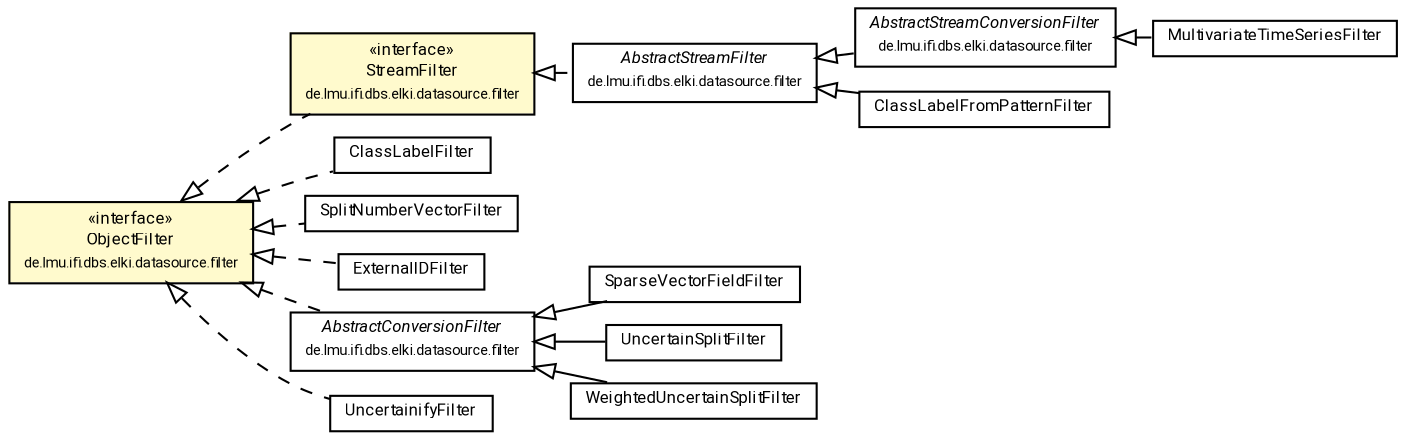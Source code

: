 #!/usr/local/bin/dot
#
# Class diagram 
# Generated by UMLGraph version R5_7_2-60-g0e99a6 (http://www.spinellis.gr/umlgraph/)
#

digraph G {
	graph [fontnames="svg"]
	edge [fontname="Roboto",fontsize=7,labelfontname="Roboto",labelfontsize=7,color="black"];
	node [fontname="Roboto",fontcolor="black",fontsize=8,shape=plaintext,margin=0,width=0,height=0];
	nodesep=0.15;
	ranksep=0.25;
	rankdir=LR;
	// de.lmu.ifi.dbs.elki.datasource.filter.ObjectFilter
	c720493 [label=<<table title="de.lmu.ifi.dbs.elki.datasource.filter.ObjectFilter" border="0" cellborder="1" cellspacing="0" cellpadding="2" bgcolor="LemonChiffon" href="../ObjectFilter.html" target="_parent">
		<tr><td><table border="0" cellspacing="0" cellpadding="1">
		<tr><td align="center" balign="center"> &#171;interface&#187; </td></tr>
		<tr><td align="center" balign="center"> <font face="Roboto">ObjectFilter</font> </td></tr>
		<tr><td align="center" balign="center"> <font face="Roboto" point-size="7.0">de.lmu.ifi.dbs.elki.datasource.filter</font> </td></tr>
		</table></td></tr>
		</table>>, URL="../ObjectFilter.html"];
	// de.lmu.ifi.dbs.elki.datasource.filter.StreamFilter
	c720494 [label=<<table title="de.lmu.ifi.dbs.elki.datasource.filter.StreamFilter" border="0" cellborder="1" cellspacing="0" cellpadding="2" bgcolor="LemonChiffon" href="../StreamFilter.html" target="_parent">
		<tr><td><table border="0" cellspacing="0" cellpadding="1">
		<tr><td align="center" balign="center"> &#171;interface&#187; </td></tr>
		<tr><td align="center" balign="center"> <font face="Roboto">StreamFilter</font> </td></tr>
		<tr><td align="center" balign="center"> <font face="Roboto" point-size="7.0">de.lmu.ifi.dbs.elki.datasource.filter</font> </td></tr>
		</table></td></tr>
		</table>>, URL="../StreamFilter.html"];
	// de.lmu.ifi.dbs.elki.datasource.filter.AbstractStreamFilter
	c721983 [label=<<table title="de.lmu.ifi.dbs.elki.datasource.filter.AbstractStreamFilter" border="0" cellborder="1" cellspacing="0" cellpadding="2" href="../AbstractStreamFilter.html" target="_parent">
		<tr><td><table border="0" cellspacing="0" cellpadding="1">
		<tr><td align="center" balign="center"> <font face="Roboto"><i>AbstractStreamFilter</i></font> </td></tr>
		<tr><td align="center" balign="center"> <font face="Roboto" point-size="7.0">de.lmu.ifi.dbs.elki.datasource.filter</font> </td></tr>
		</table></td></tr>
		</table>>, URL="../AbstractStreamFilter.html"];
	// de.lmu.ifi.dbs.elki.datasource.filter.AbstractStreamConversionFilter<I, O>
	c722009 [label=<<table title="de.lmu.ifi.dbs.elki.datasource.filter.AbstractStreamConversionFilter" border="0" cellborder="1" cellspacing="0" cellpadding="2" href="../AbstractStreamConversionFilter.html" target="_parent">
		<tr><td><table border="0" cellspacing="0" cellpadding="1">
		<tr><td align="center" balign="center"> <font face="Roboto"><i>AbstractStreamConversionFilter</i></font> </td></tr>
		<tr><td align="center" balign="center"> <font face="Roboto" point-size="7.0">de.lmu.ifi.dbs.elki.datasource.filter</font> </td></tr>
		</table></td></tr>
		</table>>, URL="../AbstractStreamConversionFilter.html"];
	// de.lmu.ifi.dbs.elki.datasource.filter.typeconversions.ClassLabelFilter
	c722021 [label=<<table title="de.lmu.ifi.dbs.elki.datasource.filter.typeconversions.ClassLabelFilter" border="0" cellborder="1" cellspacing="0" cellpadding="2" href="ClassLabelFilter.html" target="_parent">
		<tr><td><table border="0" cellspacing="0" cellpadding="1">
		<tr><td align="center" balign="center"> <font face="Roboto">ClassLabelFilter</font> </td></tr>
		</table></td></tr>
		</table>>, URL="ClassLabelFilter.html"];
	// de.lmu.ifi.dbs.elki.datasource.filter.typeconversions.SplitNumberVectorFilter<V extends de.lmu.ifi.dbs.elki.data.NumberVector>
	c722023 [label=<<table title="de.lmu.ifi.dbs.elki.datasource.filter.typeconversions.SplitNumberVectorFilter" border="0" cellborder="1" cellspacing="0" cellpadding="2" href="SplitNumberVectorFilter.html" target="_parent">
		<tr><td><table border="0" cellspacing="0" cellpadding="1">
		<tr><td align="center" balign="center"> <font face="Roboto">SplitNumberVectorFilter</font> </td></tr>
		</table></td></tr>
		</table>>, URL="SplitNumberVectorFilter.html"];
	// de.lmu.ifi.dbs.elki.datasource.filter.typeconversions.SparseVectorFieldFilter<V extends de.lmu.ifi.dbs.elki.data.SparseNumberVector>
	c722025 [label=<<table title="de.lmu.ifi.dbs.elki.datasource.filter.typeconversions.SparseVectorFieldFilter" border="0" cellborder="1" cellspacing="0" cellpadding="2" href="SparseVectorFieldFilter.html" target="_parent">
		<tr><td><table border="0" cellspacing="0" cellpadding="1">
		<tr><td align="center" balign="center"> <font face="Roboto">SparseVectorFieldFilter</font> </td></tr>
		</table></td></tr>
		</table>>, URL="SparseVectorFieldFilter.html"];
	// de.lmu.ifi.dbs.elki.datasource.filter.typeconversions.ExternalIDFilter
	c722026 [label=<<table title="de.lmu.ifi.dbs.elki.datasource.filter.typeconversions.ExternalIDFilter" border="0" cellborder="1" cellspacing="0" cellpadding="2" href="ExternalIDFilter.html" target="_parent">
		<tr><td><table border="0" cellspacing="0" cellpadding="1">
		<tr><td align="center" balign="center"> <font face="Roboto">ExternalIDFilter</font> </td></tr>
		</table></td></tr>
		</table>>, URL="ExternalIDFilter.html"];
	// de.lmu.ifi.dbs.elki.datasource.filter.typeconversions.ClassLabelFromPatternFilter
	c722028 [label=<<table title="de.lmu.ifi.dbs.elki.datasource.filter.typeconversions.ClassLabelFromPatternFilter" border="0" cellborder="1" cellspacing="0" cellpadding="2" href="ClassLabelFromPatternFilter.html" target="_parent">
		<tr><td><table border="0" cellspacing="0" cellpadding="1">
		<tr><td align="center" balign="center"> <font face="Roboto">ClassLabelFromPatternFilter</font> </td></tr>
		</table></td></tr>
		</table>>, URL="ClassLabelFromPatternFilter.html"];
	// de.lmu.ifi.dbs.elki.datasource.filter.typeconversions.MultivariateTimeSeriesFilter<V extends de.lmu.ifi.dbs.elki.data.FeatureVector<?>>
	c722030 [label=<<table title="de.lmu.ifi.dbs.elki.datasource.filter.typeconversions.MultivariateTimeSeriesFilter" border="0" cellborder="1" cellspacing="0" cellpadding="2" href="MultivariateTimeSeriesFilter.html" target="_parent">
		<tr><td><table border="0" cellspacing="0" cellpadding="1">
		<tr><td align="center" balign="center"> <font face="Roboto">MultivariateTimeSeriesFilter</font> </td></tr>
		</table></td></tr>
		</table>>, URL="MultivariateTimeSeriesFilter.html"];
	// de.lmu.ifi.dbs.elki.datasource.filter.AbstractConversionFilter<I, O>
	c722032 [label=<<table title="de.lmu.ifi.dbs.elki.datasource.filter.AbstractConversionFilter" border="0" cellborder="1" cellspacing="0" cellpadding="2" href="../AbstractConversionFilter.html" target="_parent">
		<tr><td><table border="0" cellspacing="0" cellpadding="1">
		<tr><td align="center" balign="center"> <font face="Roboto"><i>AbstractConversionFilter</i></font> </td></tr>
		<tr><td align="center" balign="center"> <font face="Roboto" point-size="7.0">de.lmu.ifi.dbs.elki.datasource.filter</font> </td></tr>
		</table></td></tr>
		</table>>, URL="../AbstractConversionFilter.html"];
	// de.lmu.ifi.dbs.elki.datasource.filter.typeconversions.UncertainSplitFilter
	c722502 [label=<<table title="de.lmu.ifi.dbs.elki.datasource.filter.typeconversions.UncertainSplitFilter" border="0" cellborder="1" cellspacing="0" cellpadding="2" href="UncertainSplitFilter.html" target="_parent">
		<tr><td><table border="0" cellspacing="0" cellpadding="1">
		<tr><td align="center" balign="center"> <font face="Roboto">UncertainSplitFilter</font> </td></tr>
		</table></td></tr>
		</table>>, URL="UncertainSplitFilter.html"];
	// de.lmu.ifi.dbs.elki.datasource.filter.typeconversions.UncertainifyFilter<UO extends de.lmu.ifi.dbs.elki.data.uncertain.UncertainObject>
	c722504 [label=<<table title="de.lmu.ifi.dbs.elki.datasource.filter.typeconversions.UncertainifyFilter" border="0" cellborder="1" cellspacing="0" cellpadding="2" href="UncertainifyFilter.html" target="_parent">
		<tr><td><table border="0" cellspacing="0" cellpadding="1">
		<tr><td align="center" balign="center"> <font face="Roboto">UncertainifyFilter</font> </td></tr>
		</table></td></tr>
		</table>>, URL="UncertainifyFilter.html"];
	// de.lmu.ifi.dbs.elki.datasource.filter.typeconversions.WeightedUncertainSplitFilter
	c722506 [label=<<table title="de.lmu.ifi.dbs.elki.datasource.filter.typeconversions.WeightedUncertainSplitFilter" border="0" cellborder="1" cellspacing="0" cellpadding="2" href="WeightedUncertainSplitFilter.html" target="_parent">
		<tr><td><table border="0" cellspacing="0" cellpadding="1">
		<tr><td align="center" balign="center"> <font face="Roboto">WeightedUncertainSplitFilter</font> </td></tr>
		</table></td></tr>
		</table>>, URL="WeightedUncertainSplitFilter.html"];
	// de.lmu.ifi.dbs.elki.datasource.filter.StreamFilter implements de.lmu.ifi.dbs.elki.datasource.filter.ObjectFilter
	c720493 -> c720494 [arrowtail=empty,style=dashed,dir=back,weight=9];
	// de.lmu.ifi.dbs.elki.datasource.filter.AbstractStreamFilter implements de.lmu.ifi.dbs.elki.datasource.filter.StreamFilter
	c720494 -> c721983 [arrowtail=empty,style=dashed,dir=back,weight=9];
	// de.lmu.ifi.dbs.elki.datasource.filter.AbstractStreamConversionFilter<I, O> extends de.lmu.ifi.dbs.elki.datasource.filter.AbstractStreamFilter
	c721983 -> c722009 [arrowtail=empty,dir=back,weight=10];
	// de.lmu.ifi.dbs.elki.datasource.filter.typeconversions.ClassLabelFilter implements de.lmu.ifi.dbs.elki.datasource.filter.ObjectFilter
	c720493 -> c722021 [arrowtail=empty,style=dashed,dir=back,weight=9];
	// de.lmu.ifi.dbs.elki.datasource.filter.typeconversions.SplitNumberVectorFilter<V extends de.lmu.ifi.dbs.elki.data.NumberVector> implements de.lmu.ifi.dbs.elki.datasource.filter.ObjectFilter
	c720493 -> c722023 [arrowtail=empty,style=dashed,dir=back,weight=9];
	// de.lmu.ifi.dbs.elki.datasource.filter.typeconversions.SparseVectorFieldFilter<V extends de.lmu.ifi.dbs.elki.data.SparseNumberVector> extends de.lmu.ifi.dbs.elki.datasource.filter.AbstractConversionFilter<I, O>
	c722032 -> c722025 [arrowtail=empty,dir=back,weight=10];
	// de.lmu.ifi.dbs.elki.datasource.filter.typeconversions.ExternalIDFilter implements de.lmu.ifi.dbs.elki.datasource.filter.ObjectFilter
	c720493 -> c722026 [arrowtail=empty,style=dashed,dir=back,weight=9];
	// de.lmu.ifi.dbs.elki.datasource.filter.typeconversions.ClassLabelFromPatternFilter extends de.lmu.ifi.dbs.elki.datasource.filter.AbstractStreamFilter
	c721983 -> c722028 [arrowtail=empty,dir=back,weight=10];
	// de.lmu.ifi.dbs.elki.datasource.filter.typeconversions.MultivariateTimeSeriesFilter<V extends de.lmu.ifi.dbs.elki.data.FeatureVector<?>> extends de.lmu.ifi.dbs.elki.datasource.filter.AbstractStreamConversionFilter<I, O>
	c722009 -> c722030 [arrowtail=empty,dir=back,weight=10];
	// de.lmu.ifi.dbs.elki.datasource.filter.AbstractConversionFilter<I, O> implements de.lmu.ifi.dbs.elki.datasource.filter.ObjectFilter
	c720493 -> c722032 [arrowtail=empty,style=dashed,dir=back,weight=9];
	// de.lmu.ifi.dbs.elki.datasource.filter.typeconversions.UncertainSplitFilter extends de.lmu.ifi.dbs.elki.datasource.filter.AbstractConversionFilter<I, O>
	c722032 -> c722502 [arrowtail=empty,dir=back,weight=10];
	// de.lmu.ifi.dbs.elki.datasource.filter.typeconversions.UncertainifyFilter<UO extends de.lmu.ifi.dbs.elki.data.uncertain.UncertainObject> implements de.lmu.ifi.dbs.elki.datasource.filter.ObjectFilter
	c720493 -> c722504 [arrowtail=empty,style=dashed,dir=back,weight=9];
	// de.lmu.ifi.dbs.elki.datasource.filter.typeconversions.WeightedUncertainSplitFilter extends de.lmu.ifi.dbs.elki.datasource.filter.AbstractConversionFilter<I, O>
	c722032 -> c722506 [arrowtail=empty,dir=back,weight=10];
}

